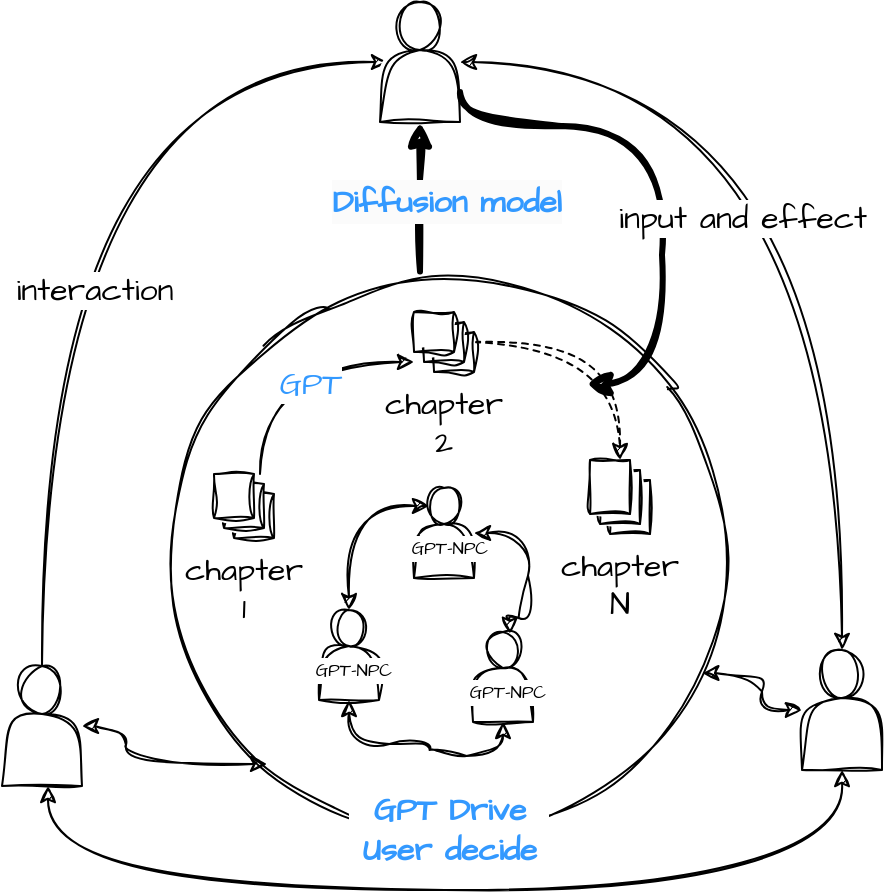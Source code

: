 <mxfile version="21.1.4" type="github">
  <diagram name="第 1 页" id="-PFim686cZ56TiAsQVu5">
    <mxGraphModel dx="711" dy="519" grid="0" gridSize="10" guides="1" tooltips="1" connect="1" arrows="1" fold="1" page="1" pageScale="1" pageWidth="1169" pageHeight="827" math="0" shadow="0">
      <root>
        <mxCell id="0" />
        <mxCell id="1" parent="0" />
        <mxCell id="4hJxuG-gvIevKJt4gr4F-29" style="edgeStyle=orthogonalEdgeStyle;rounded=0;sketch=1;hachureGap=4;jiggle=2;curveFitting=1;orthogonalLoop=1;jettySize=auto;html=1;entryX=0.5;entryY=1;entryDx=0;entryDy=0;fontFamily=Architects Daughter;fontSource=https%3A%2F%2Ffonts.googleapis.com%2Fcss%3Ffamily%3DArchitects%2BDaughter;fontSize=16;curved=1;startArrow=classic;startFill=1;" edge="1" parent="1" source="juzkOBG39AD1gAnOceS2-4" target="juzkOBG39AD1gAnOceS2-6">
          <mxGeometry relative="1" as="geometry">
            <Array as="points">
              <mxPoint x="213" y="520" />
              <mxPoint x="610" y="520" />
            </Array>
          </mxGeometry>
        </mxCell>
        <mxCell id="4hJxuG-gvIevKJt4gr4F-70" style="edgeStyle=orthogonalEdgeStyle;shape=connector;curved=1;rounded=0;sketch=1;hachureGap=4;jiggle=2;curveFitting=1;orthogonalLoop=1;jettySize=auto;html=1;entryX=0.1;entryY=0.5;entryDx=0;entryDy=0;entryPerimeter=0;labelBackgroundColor=default;strokeColor=default;fontFamily=Architects Daughter;fontSource=https%3A%2F%2Ffonts.googleapis.com%2Fcss%3Ffamily%3DArchitects%2BDaughter;fontSize=16;fontColor=default;startArrow=none;startFill=0;endArrow=classic;" edge="1" parent="1" source="juzkOBG39AD1gAnOceS2-4" target="juzkOBG39AD1gAnOceS2-5">
          <mxGeometry relative="1" as="geometry">
            <Array as="points">
              <mxPoint x="210" y="106" />
            </Array>
          </mxGeometry>
        </mxCell>
        <mxCell id="4hJxuG-gvIevKJt4gr4F-71" value="interaction" style="edgeLabel;html=1;align=center;verticalAlign=middle;resizable=0;points=[];fontSize=16;fontFamily=Architects Daughter;fontColor=default;" vertex="1" connectable="0" parent="4hJxuG-gvIevKJt4gr4F-70">
          <mxGeometry x="-0.206" y="-26" relative="1" as="geometry">
            <mxPoint as="offset" />
          </mxGeometry>
        </mxCell>
        <mxCell id="juzkOBG39AD1gAnOceS2-4" value="" style="shape=actor;whiteSpace=wrap;html=1;hachureGap=4;fontFamily=Architects Daughter;fontSource=https%3A%2F%2Ffonts.googleapis.com%2Fcss%3Ffamily%3DArchitects%2BDaughter;fontSize=20;sketch=1;curveFitting=1;jiggle=2;" parent="1" vertex="1">
          <mxGeometry x="190" y="408" width="40" height="60" as="geometry" />
        </mxCell>
        <mxCell id="4hJxuG-gvIevKJt4gr4F-27" style="edgeStyle=orthogonalEdgeStyle;rounded=0;sketch=1;hachureGap=4;jiggle=2;curveFitting=1;orthogonalLoop=1;jettySize=auto;html=1;fontFamily=Architects Daughter;fontSource=https%3A%2F%2Ffonts.googleapis.com%2Fcss%3Ffamily%3DArchitects%2BDaughter;fontSize=16;curved=1;startArrow=classic;startFill=1;" edge="1" parent="1" source="juzkOBG39AD1gAnOceS2-5" target="juzkOBG39AD1gAnOceS2-6">
          <mxGeometry relative="1" as="geometry" />
        </mxCell>
        <mxCell id="4hJxuG-gvIevKJt4gr4F-53" value="&lt;span style=&quot;font-family: &amp;quot;Architects Daughter&amp;quot;; font-size: 16px; font-style: normal; font-variant-ligatures: normal; font-variant-caps: normal; font-weight: 700; letter-spacing: normal; orphans: 2; text-align: center; text-indent: 0px; text-transform: none; widows: 2; word-spacing: 0px; -webkit-text-stroke-width: 0px; background-color: rgb(251, 251, 251); text-decoration-thickness: initial; text-decoration-style: initial; text-decoration-color: initial; float: none; display: inline !important;&quot;&gt;&lt;font color=&quot;#3399ff&quot;&gt;Diffusion model&lt;/font&gt;&lt;/span&gt;" style="edgeStyle=orthogonalEdgeStyle;shape=connector;curved=1;rounded=0;sketch=1;hachureGap=4;jiggle=2;curveFitting=1;orthogonalLoop=1;jettySize=auto;html=1;labelBackgroundColor=default;strokeColor=default;fontFamily=Architects Daughter;fontSource=https%3A%2F%2Ffonts.googleapis.com%2Fcss%3Ffamily%3DArchitects%2BDaughter;fontSize=16;fontColor=default;startArrow=classic;startFill=1;endArrow=none;endFill=0;targetPerimeterSpacing=4;strokeWidth=3;" edge="1" parent="1" source="juzkOBG39AD1gAnOceS2-5" target="juzkOBG39AD1gAnOceS2-7">
          <mxGeometry x="0.066" y="13" relative="1" as="geometry">
            <Array as="points">
              <mxPoint x="400" y="230" />
              <mxPoint x="400" y="230" />
            </Array>
            <mxPoint as="offset" />
          </mxGeometry>
        </mxCell>
        <mxCell id="juzkOBG39AD1gAnOceS2-5" value="" style="shape=actor;whiteSpace=wrap;html=1;hachureGap=4;fontFamily=Architects Daughter;fontSource=https%3A%2F%2Ffonts.googleapis.com%2Fcss%3Ffamily%3DArchitects%2BDaughter;fontSize=20;sketch=1;curveFitting=1;jiggle=2;" parent="1" vertex="1">
          <mxGeometry x="379" y="76" width="40" height="60" as="geometry" />
        </mxCell>
        <mxCell id="juzkOBG39AD1gAnOceS2-6" value="" style="shape=actor;whiteSpace=wrap;html=1;hachureGap=4;fontFamily=Architects Daughter;fontSource=https%3A%2F%2Ffonts.googleapis.com%2Fcss%3Ffamily%3DArchitects%2BDaughter;fontSize=20;sketch=1;curveFitting=1;jiggle=2;" parent="1" vertex="1">
          <mxGeometry x="590" y="400" width="40" height="60" as="geometry" />
        </mxCell>
        <mxCell id="juzkOBG39AD1gAnOceS2-7" value="" style="ellipse;whiteSpace=wrap;html=1;aspect=fixed;hachureGap=4;fontFamily=Architects Daughter;fontSource=https%3A%2F%2Ffonts.googleapis.com%2Fcss%3Ffamily%3DArchitects%2BDaughter;fontSize=20;sketch=1;curveFitting=1;jiggle=2;" parent="1" vertex="1">
          <mxGeometry x="274" y="214" width="279" height="279" as="geometry" />
        </mxCell>
        <mxCell id="4hJxuG-gvIevKJt4gr4F-32" style="edgeStyle=orthogonalEdgeStyle;rounded=0;sketch=1;hachureGap=4;jiggle=2;curveFitting=1;orthogonalLoop=1;jettySize=auto;html=1;entryX=0.174;entryY=0.871;entryDx=0;entryDy=0;entryPerimeter=0;fontFamily=Architects Daughter;fontSource=https%3A%2F%2Ffonts.googleapis.com%2Fcss%3Ffamily%3DArchitects%2BDaughter;fontSize=16;curved=1;startArrow=classic;startFill=1;" edge="1" parent="1" source="juzkOBG39AD1gAnOceS2-4" target="juzkOBG39AD1gAnOceS2-7">
          <mxGeometry relative="1" as="geometry" />
        </mxCell>
        <mxCell id="4hJxuG-gvIevKJt4gr4F-31" style="edgeStyle=orthogonalEdgeStyle;rounded=0;sketch=1;hachureGap=4;jiggle=2;curveFitting=1;orthogonalLoop=1;jettySize=auto;html=1;entryX=0.954;entryY=0.708;entryDx=0;entryDy=0;entryPerimeter=0;fontFamily=Architects Daughter;fontSource=https%3A%2F%2Ffonts.googleapis.com%2Fcss%3Ffamily%3DArchitects%2BDaughter;fontSize=16;curved=1;startArrow=classic;startFill=1;" edge="1" parent="1" source="juzkOBG39AD1gAnOceS2-6" target="juzkOBG39AD1gAnOceS2-7">
          <mxGeometry relative="1" as="geometry" />
        </mxCell>
        <mxCell id="4hJxuG-gvIevKJt4gr4F-50" value="&lt;font color=&quot;#3399ff&quot;&gt;GPT&lt;/font&gt;" style="edgeStyle=orthogonalEdgeStyle;shape=connector;curved=1;rounded=0;sketch=1;hachureGap=4;jiggle=2;curveFitting=1;orthogonalLoop=1;jettySize=auto;html=1;labelBackgroundColor=default;strokeColor=default;fontFamily=Architects Daughter;fontSource=https%3A%2F%2Ffonts.googleapis.com%2Fcss%3Ffamily%3DArchitects%2BDaughter;fontSize=16;fontColor=default;startArrow=none;startFill=0;endArrow=classic;entryX=0;entryY=0;entryDx=0;entryDy=25;entryPerimeter=0;" edge="1" parent="1" source="4hJxuG-gvIevKJt4gr4F-45" target="4hJxuG-gvIevKJt4gr4F-46">
          <mxGeometry x="0.217" y="-11" relative="1" as="geometry">
            <Array as="points">
              <mxPoint x="319" y="256" />
            </Array>
            <mxPoint as="offset" />
          </mxGeometry>
        </mxCell>
        <mxCell id="4hJxuG-gvIevKJt4gr4F-45" value="chapter 1" style="verticalLabelPosition=bottom;verticalAlign=top;html=1;shape=mxgraph.basic.layered_rect;dx=10;outlineConnect=0;whiteSpace=wrap;sketch=1;hachureGap=4;jiggle=2;curveFitting=1;fontFamily=Architects Daughter;fontSource=https%3A%2F%2Ffonts.googleapis.com%2Fcss%3Ffamily%3DArchitects%2BDaughter;fontSize=16;fontColor=default;" vertex="1" parent="1">
          <mxGeometry x="296" y="312" width="30" height="32" as="geometry" />
        </mxCell>
        <mxCell id="4hJxuG-gvIevKJt4gr4F-63" value="" style="edgeStyle=orthogonalEdgeStyle;shape=connector;curved=1;rounded=0;sketch=1;hachureGap=4;jiggle=2;curveFitting=1;orthogonalLoop=1;jettySize=auto;html=1;labelBackgroundColor=default;strokeColor=default;fontFamily=Architects Daughter;fontSource=https%3A%2F%2Ffonts.googleapis.com%2Fcss%3Ffamily%3DArchitects%2BDaughter;fontSize=16;fontColor=default;startArrow=none;startFill=0;endArrow=classic;dashed=1;" edge="1" parent="1" source="4hJxuG-gvIevKJt4gr4F-46" target="4hJxuG-gvIevKJt4gr4F-62">
          <mxGeometry relative="1" as="geometry" />
        </mxCell>
        <mxCell id="4hJxuG-gvIevKJt4gr4F-46" value="chapter 2" style="verticalLabelPosition=bottom;verticalAlign=top;html=1;shape=mxgraph.basic.layered_rect;dx=10;outlineConnect=0;whiteSpace=wrap;sketch=1;hachureGap=4;jiggle=2;curveFitting=1;fontFamily=Architects Daughter;fontSource=https%3A%2F%2Ffonts.googleapis.com%2Fcss%3Ffamily%3DArchitects%2BDaughter;fontSize=16;fontColor=default;" vertex="1" parent="1">
          <mxGeometry x="396" y="231" width="30" height="30" as="geometry" />
        </mxCell>
        <mxCell id="4hJxuG-gvIevKJt4gr4F-62" value="chapter N" style="verticalLabelPosition=bottom;verticalAlign=top;html=1;shape=mxgraph.basic.layered_rect;dx=10;outlineConnect=0;whiteSpace=wrap;sketch=1;hachureGap=4;jiggle=2;curveFitting=1;fontFamily=Architects Daughter;fontSource=https%3A%2F%2Ffonts.googleapis.com%2Fcss%3Ffamily%3DArchitects%2BDaughter;fontSize=16;fontColor=default;" vertex="1" parent="1">
          <mxGeometry x="484" y="305" width="30" height="37" as="geometry" />
        </mxCell>
        <mxCell id="4hJxuG-gvIevKJt4gr4F-58" style="edgeStyle=orthogonalEdgeStyle;shape=connector;curved=1;rounded=0;sketch=1;hachureGap=4;jiggle=2;curveFitting=1;orthogonalLoop=1;jettySize=auto;html=1;labelBackgroundColor=default;strokeColor=default;fontFamily=Architects Daughter;fontSource=https%3A%2F%2Ffonts.googleapis.com%2Fcss%3Ffamily%3DArchitects%2BDaughter;fontSize=16;fontColor=default;startArrow=none;startFill=0;endArrow=classic;strokeWidth=3;exitX=1;exitY=0.75;exitDx=0;exitDy=0;" edge="1" parent="1" source="juzkOBG39AD1gAnOceS2-5">
          <mxGeometry relative="1" as="geometry">
            <mxPoint x="482" y="267" as="targetPoint" />
            <Array as="points">
              <mxPoint x="419" y="138" />
              <mxPoint x="520" y="138" />
              <mxPoint x="520" y="267" />
            </Array>
          </mxGeometry>
        </mxCell>
        <mxCell id="4hJxuG-gvIevKJt4gr4F-59" value="input and effect" style="edgeLabel;html=1;align=center;verticalAlign=middle;resizable=0;points=[];fontSize=16;fontFamily=Architects Daughter;fontColor=default;" vertex="1" connectable="0" parent="4hJxuG-gvIevKJt4gr4F-58">
          <mxGeometry x="0.227" y="-10" relative="1" as="geometry">
            <mxPoint x="50" y="-11" as="offset" />
          </mxGeometry>
        </mxCell>
        <mxCell id="4hJxuG-gvIevKJt4gr4F-68" value="&lt;font style=&quot;&quot; color=&quot;#3399ff&quot;&gt;&lt;b&gt;GPT Drive&lt;br&gt;User decide&lt;/b&gt;&lt;/font&gt;" style="text;html=1;strokeColor=none;fillColor=default;align=center;verticalAlign=middle;whiteSpace=wrap;rounded=0;fontSize=16;fontFamily=Architects Daughter;fontColor=default;gradientColor=none;fillStyle=auto;fontStyle=0" vertex="1" parent="1">
          <mxGeometry x="363.5" y="475" width="100" height="30" as="geometry" />
        </mxCell>
        <mxCell id="4hJxuG-gvIevKJt4gr4F-75" value="" style="group" vertex="1" connectable="0" parent="1">
          <mxGeometry x="336" y="380" width="60" height="45" as="geometry" />
        </mxCell>
        <mxCell id="4hJxuG-gvIevKJt4gr4F-73" value="" style="shape=actor;whiteSpace=wrap;html=1;hachureGap=4;fontFamily=Architects Daughter;fontSource=https%3A%2F%2Ffonts.googleapis.com%2Fcss%3Ffamily%3DArchitects%2BDaughter;fontSize=20;sketch=1;curveFitting=1;jiggle=2;" vertex="1" parent="4hJxuG-gvIevKJt4gr4F-75">
          <mxGeometry x="12.5" width="30" height="45" as="geometry" />
        </mxCell>
        <mxCell id="4hJxuG-gvIevKJt4gr4F-74" value="GPT-NPC" style="text;html=1;strokeColor=none;fillColor=default;align=center;verticalAlign=middle;whiteSpace=wrap;rounded=0;fontSize=9;fontFamily=Architects Daughter;fontColor=default;" vertex="1" parent="4hJxuG-gvIevKJt4gr4F-75">
          <mxGeometry y="24" width="60" height="13" as="geometry" />
        </mxCell>
        <mxCell id="4hJxuG-gvIevKJt4gr4F-76" value="" style="group" vertex="1" connectable="0" parent="1">
          <mxGeometry x="383.5" y="319" width="60" height="45" as="geometry" />
        </mxCell>
        <mxCell id="4hJxuG-gvIevKJt4gr4F-77" value="" style="shape=actor;whiteSpace=wrap;html=1;hachureGap=4;fontFamily=Architects Daughter;fontSource=https%3A%2F%2Ffonts.googleapis.com%2Fcss%3Ffamily%3DArchitects%2BDaughter;fontSize=20;sketch=1;curveFitting=1;jiggle=2;" vertex="1" parent="4hJxuG-gvIevKJt4gr4F-76">
          <mxGeometry x="12.5" width="30" height="45" as="geometry" />
        </mxCell>
        <mxCell id="4hJxuG-gvIevKJt4gr4F-78" value="GPT-NPC" style="text;html=1;strokeColor=none;fillColor=default;align=center;verticalAlign=middle;whiteSpace=wrap;rounded=0;fontSize=9;fontFamily=Architects Daughter;fontColor=default;" vertex="1" parent="4hJxuG-gvIevKJt4gr4F-76">
          <mxGeometry y="24" width="60" height="13" as="geometry" />
        </mxCell>
        <mxCell id="4hJxuG-gvIevKJt4gr4F-80" value="" style="group" vertex="1" connectable="0" parent="1">
          <mxGeometry x="413" y="391" width="60" height="45" as="geometry" />
        </mxCell>
        <mxCell id="4hJxuG-gvIevKJt4gr4F-81" value="" style="shape=actor;whiteSpace=wrap;html=1;hachureGap=4;fontFamily=Architects Daughter;fontSource=https%3A%2F%2Ffonts.googleapis.com%2Fcss%3Ffamily%3DArchitects%2BDaughter;fontSize=20;sketch=1;curveFitting=1;jiggle=2;" vertex="1" parent="4hJxuG-gvIevKJt4gr4F-80">
          <mxGeometry x="12.5" width="30" height="45" as="geometry" />
        </mxCell>
        <mxCell id="4hJxuG-gvIevKJt4gr4F-82" value="GPT-NPC" style="text;html=1;strokeColor=none;fillColor=default;align=center;verticalAlign=middle;whiteSpace=wrap;rounded=0;fontSize=9;fontFamily=Architects Daughter;fontColor=default;" vertex="1" parent="4hJxuG-gvIevKJt4gr4F-80">
          <mxGeometry y="24" width="60" height="13" as="geometry" />
        </mxCell>
        <mxCell id="4hJxuG-gvIevKJt4gr4F-86" style="edgeStyle=orthogonalEdgeStyle;shape=connector;curved=1;rounded=0;sketch=1;hachureGap=4;jiggle=2;curveFitting=1;orthogonalLoop=1;jettySize=auto;html=1;entryX=0.25;entryY=0.2;entryDx=0;entryDy=0;entryPerimeter=0;labelBackgroundColor=default;strokeColor=default;fontFamily=Architects Daughter;fontSource=https%3A%2F%2Ffonts.googleapis.com%2Fcss%3Ffamily%3DArchitects%2BDaughter;fontSize=16;fontColor=default;startArrow=classic;startFill=1;endArrow=classic;" edge="1" parent="1" source="4hJxuG-gvIevKJt4gr4F-73" target="4hJxuG-gvIevKJt4gr4F-77">
          <mxGeometry relative="1" as="geometry">
            <Array as="points">
              <mxPoint x="363" y="328" />
            </Array>
          </mxGeometry>
        </mxCell>
        <mxCell id="4hJxuG-gvIevKJt4gr4F-87" style="edgeStyle=orthogonalEdgeStyle;shape=connector;curved=1;rounded=0;sketch=1;hachureGap=4;jiggle=2;curveFitting=1;orthogonalLoop=1;jettySize=auto;html=1;entryX=0.613;entryY=0.02;entryDx=0;entryDy=0;entryPerimeter=0;labelBackgroundColor=default;strokeColor=default;fontFamily=Architects Daughter;fontSource=https%3A%2F%2Ffonts.googleapis.com%2Fcss%3Ffamily%3DArchitects%2BDaughter;fontSize=16;fontColor=default;startArrow=classic;startFill=1;endArrow=classic;" edge="1" parent="1" source="4hJxuG-gvIevKJt4gr4F-77" target="4hJxuG-gvIevKJt4gr4F-81">
          <mxGeometry relative="1" as="geometry">
            <Array as="points">
              <mxPoint x="453" y="341" />
              <mxPoint x="453" y="384" />
              <mxPoint x="444" y="384" />
            </Array>
          </mxGeometry>
        </mxCell>
        <mxCell id="4hJxuG-gvIevKJt4gr4F-88" style="edgeStyle=orthogonalEdgeStyle;shape=connector;curved=1;rounded=0;sketch=1;hachureGap=4;jiggle=2;curveFitting=1;orthogonalLoop=1;jettySize=auto;html=1;entryX=0.5;entryY=1;entryDx=0;entryDy=0;labelBackgroundColor=default;strokeColor=default;fontFamily=Architects Daughter;fontSource=https%3A%2F%2Ffonts.googleapis.com%2Fcss%3Ffamily%3DArchitects%2BDaughter;fontSize=16;fontColor=default;startArrow=classic;startFill=1;endArrow=classic;" edge="1" parent="1" source="4hJxuG-gvIevKJt4gr4F-81" target="4hJxuG-gvIevKJt4gr4F-73">
          <mxGeometry relative="1" as="geometry">
            <Array as="points">
              <mxPoint x="441" y="453" />
              <mxPoint x="404" y="453" />
              <mxPoint x="404" y="447" />
              <mxPoint x="363" y="447" />
            </Array>
          </mxGeometry>
        </mxCell>
      </root>
    </mxGraphModel>
  </diagram>
</mxfile>
